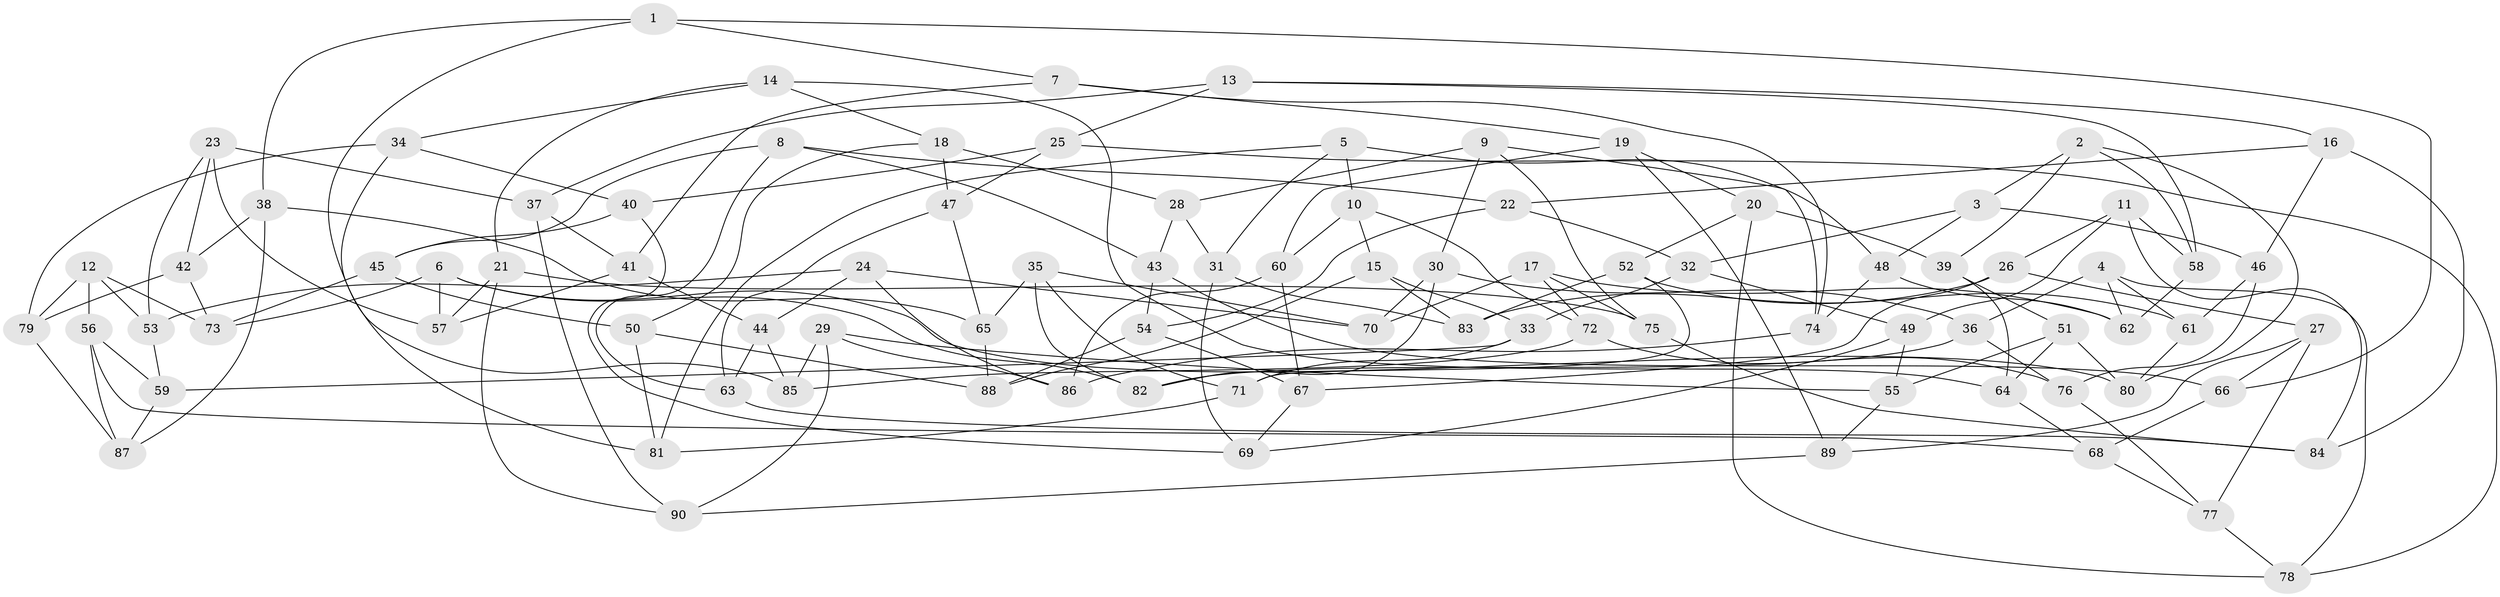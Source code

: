 // Generated by graph-tools (version 1.1) at 2025/56/03/09/25 04:56:11]
// undirected, 90 vertices, 180 edges
graph export_dot {
graph [start="1"]
  node [color=gray90,style=filled];
  1;
  2;
  3;
  4;
  5;
  6;
  7;
  8;
  9;
  10;
  11;
  12;
  13;
  14;
  15;
  16;
  17;
  18;
  19;
  20;
  21;
  22;
  23;
  24;
  25;
  26;
  27;
  28;
  29;
  30;
  31;
  32;
  33;
  34;
  35;
  36;
  37;
  38;
  39;
  40;
  41;
  42;
  43;
  44;
  45;
  46;
  47;
  48;
  49;
  50;
  51;
  52;
  53;
  54;
  55;
  56;
  57;
  58;
  59;
  60;
  61;
  62;
  63;
  64;
  65;
  66;
  67;
  68;
  69;
  70;
  71;
  72;
  73;
  74;
  75;
  76;
  77;
  78;
  79;
  80;
  81;
  82;
  83;
  84;
  85;
  86;
  87;
  88;
  89;
  90;
  1 -- 66;
  1 -- 7;
  1 -- 85;
  1 -- 38;
  2 -- 80;
  2 -- 3;
  2 -- 58;
  2 -- 39;
  3 -- 46;
  3 -- 48;
  3 -- 32;
  4 -- 78;
  4 -- 61;
  4 -- 36;
  4 -- 62;
  5 -- 31;
  5 -- 81;
  5 -- 10;
  5 -- 48;
  6 -- 57;
  6 -- 82;
  6 -- 80;
  6 -- 73;
  7 -- 41;
  7 -- 19;
  7 -- 74;
  8 -- 45;
  8 -- 43;
  8 -- 63;
  8 -- 22;
  9 -- 74;
  9 -- 75;
  9 -- 30;
  9 -- 28;
  10 -- 15;
  10 -- 60;
  10 -- 72;
  11 -- 26;
  11 -- 58;
  11 -- 49;
  11 -- 84;
  12 -- 73;
  12 -- 53;
  12 -- 79;
  12 -- 56;
  13 -- 25;
  13 -- 16;
  13 -- 58;
  13 -- 37;
  14 -- 34;
  14 -- 64;
  14 -- 21;
  14 -- 18;
  15 -- 33;
  15 -- 83;
  15 -- 88;
  16 -- 84;
  16 -- 22;
  16 -- 46;
  17 -- 62;
  17 -- 72;
  17 -- 75;
  17 -- 70;
  18 -- 47;
  18 -- 50;
  18 -- 28;
  19 -- 89;
  19 -- 60;
  19 -- 20;
  20 -- 39;
  20 -- 78;
  20 -- 52;
  21 -- 90;
  21 -- 75;
  21 -- 57;
  22 -- 32;
  22 -- 54;
  23 -- 37;
  23 -- 42;
  23 -- 57;
  23 -- 53;
  24 -- 70;
  24 -- 86;
  24 -- 44;
  24 -- 53;
  25 -- 40;
  25 -- 47;
  25 -- 78;
  26 -- 27;
  26 -- 83;
  26 -- 67;
  27 -- 77;
  27 -- 66;
  27 -- 89;
  28 -- 43;
  28 -- 31;
  29 -- 55;
  29 -- 85;
  29 -- 90;
  29 -- 86;
  30 -- 70;
  30 -- 82;
  30 -- 36;
  31 -- 69;
  31 -- 83;
  32 -- 49;
  32 -- 33;
  33 -- 59;
  33 -- 71;
  34 -- 79;
  34 -- 40;
  34 -- 81;
  35 -- 71;
  35 -- 65;
  35 -- 70;
  35 -- 82;
  36 -- 76;
  36 -- 82;
  37 -- 90;
  37 -- 41;
  38 -- 65;
  38 -- 87;
  38 -- 42;
  39 -- 51;
  39 -- 64;
  40 -- 45;
  40 -- 69;
  41 -- 57;
  41 -- 44;
  42 -- 79;
  42 -- 73;
  43 -- 66;
  43 -- 54;
  44 -- 85;
  44 -- 63;
  45 -- 73;
  45 -- 50;
  46 -- 61;
  46 -- 76;
  47 -- 63;
  47 -- 65;
  48 -- 62;
  48 -- 74;
  49 -- 55;
  49 -- 69;
  50 -- 81;
  50 -- 88;
  51 -- 80;
  51 -- 64;
  51 -- 55;
  52 -- 61;
  52 -- 83;
  52 -- 71;
  53 -- 59;
  54 -- 88;
  54 -- 67;
  55 -- 89;
  56 -- 59;
  56 -- 68;
  56 -- 87;
  58 -- 62;
  59 -- 87;
  60 -- 86;
  60 -- 67;
  61 -- 80;
  63 -- 84;
  64 -- 68;
  65 -- 88;
  66 -- 68;
  67 -- 69;
  68 -- 77;
  71 -- 81;
  72 -- 76;
  72 -- 85;
  74 -- 86;
  75 -- 84;
  76 -- 77;
  77 -- 78;
  79 -- 87;
  89 -- 90;
}
